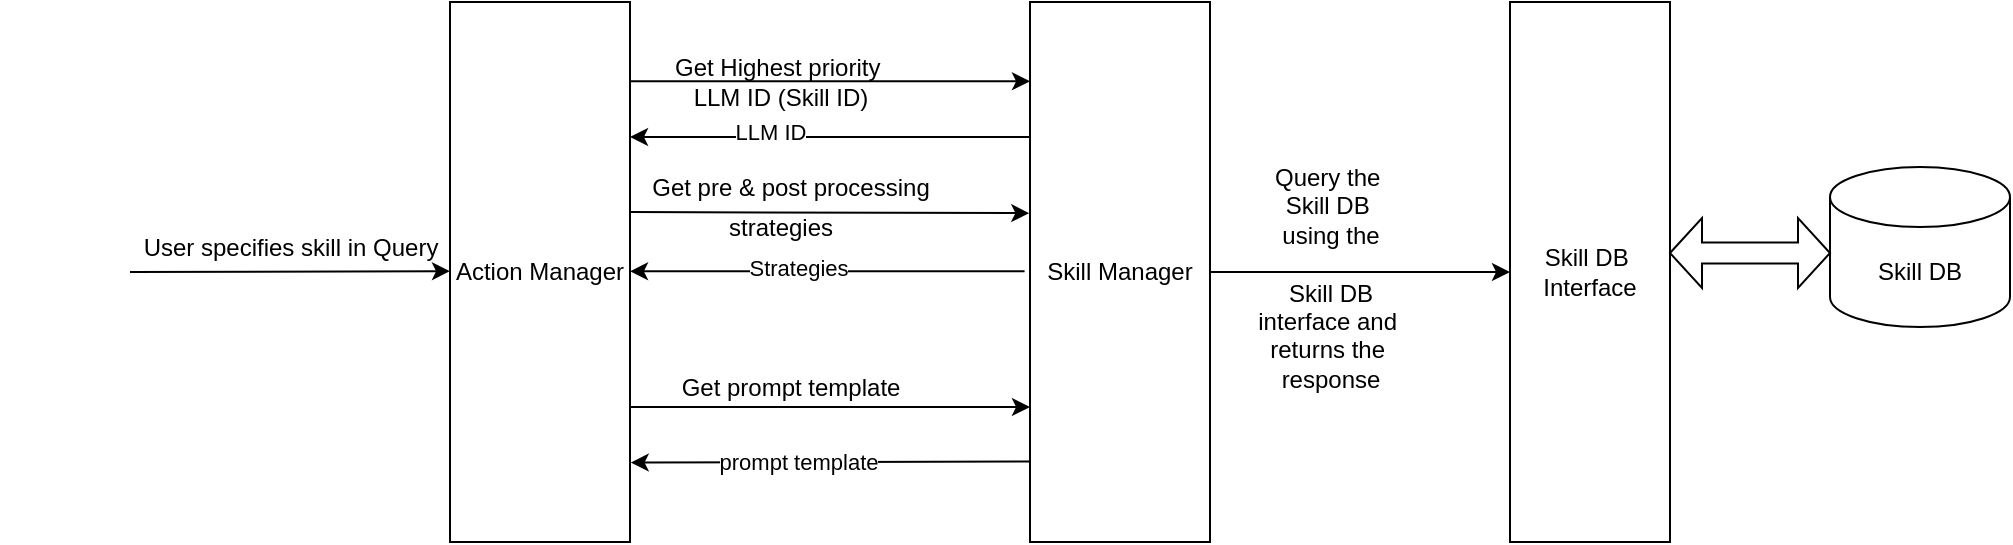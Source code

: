 <mxfile version="24.6.4" type="github">
  <diagram name="Page-1" id="9D6bF_lyKUEiErElbCuO">
    <mxGraphModel dx="2253" dy="692" grid="1" gridSize="10" guides="1" tooltips="1" connect="1" arrows="1" fold="1" page="1" pageScale="1" pageWidth="827" pageHeight="1169" math="0" shadow="0">
      <root>
        <mxCell id="0" />
        <mxCell id="1" parent="0" />
        <mxCell id="MOvSbtQbpHTzn6U8jJrC-1" style="edgeStyle=orthogonalEdgeStyle;rounded=0;orthogonalLoop=1;jettySize=auto;html=1;exitX=0.25;exitY=0;exitDx=0;exitDy=0;entryX=0.25;entryY=1;entryDx=0;entryDy=0;" edge="1" parent="1">
          <mxGeometry relative="1" as="geometry">
            <mxPoint x="180" y="449.67" as="sourcePoint" />
            <mxPoint x="390" y="449.67" as="targetPoint" />
          </mxGeometry>
        </mxCell>
        <mxCell id="MOvSbtQbpHTzn6U8jJrC-2" style="edgeStyle=orthogonalEdgeStyle;rounded=0;orthogonalLoop=1;jettySize=auto;html=1;exitX=0.75;exitY=0;exitDx=0;exitDy=0;entryX=0.75;entryY=1;entryDx=0;entryDy=0;" edge="1" parent="1" source="MOvSbtQbpHTzn6U8jJrC-3" target="MOvSbtQbpHTzn6U8jJrC-7">
          <mxGeometry relative="1" as="geometry" />
        </mxCell>
        <mxCell id="MOvSbtQbpHTzn6U8jJrC-3" value="Action Manager" style="rounded=0;whiteSpace=wrap;html=1;direction=south;" vertex="1" parent="1">
          <mxGeometry x="100" y="410" width="90" height="270" as="geometry" />
        </mxCell>
        <mxCell id="MOvSbtQbpHTzn6U8jJrC-4" value="" style="edgeStyle=orthogonalEdgeStyle;rounded=0;orthogonalLoop=1;jettySize=auto;html=1;" edge="1" parent="1" source="MOvSbtQbpHTzn6U8jJrC-7" target="MOvSbtQbpHTzn6U8jJrC-8">
          <mxGeometry relative="1" as="geometry" />
        </mxCell>
        <mxCell id="MOvSbtQbpHTzn6U8jJrC-5" style="edgeStyle=orthogonalEdgeStyle;rounded=0;orthogonalLoop=1;jettySize=auto;html=1;exitX=0.25;exitY=1;exitDx=0;exitDy=0;entryX=0.25;entryY=0;entryDx=0;entryDy=0;" edge="1" parent="1" source="MOvSbtQbpHTzn6U8jJrC-7" target="MOvSbtQbpHTzn6U8jJrC-3">
          <mxGeometry relative="1" as="geometry" />
        </mxCell>
        <mxCell id="MOvSbtQbpHTzn6U8jJrC-6" value="LLM ID" style="edgeLabel;html=1;align=center;verticalAlign=middle;resizable=0;points=[];" vertex="1" connectable="0" parent="MOvSbtQbpHTzn6U8jJrC-5">
          <mxGeometry x="0.305" y="-3" relative="1" as="geometry">
            <mxPoint as="offset" />
          </mxGeometry>
        </mxCell>
        <mxCell id="MOvSbtQbpHTzn6U8jJrC-7" value="Skill Manager" style="rounded=0;whiteSpace=wrap;html=1;direction=south;" vertex="1" parent="1">
          <mxGeometry x="390" y="410" width="90" height="270" as="geometry" />
        </mxCell>
        <mxCell id="MOvSbtQbpHTzn6U8jJrC-8" value="Skill DB&amp;nbsp;&lt;div&gt;Interface&lt;/div&gt;" style="rounded=0;whiteSpace=wrap;html=1;direction=south;" vertex="1" parent="1">
          <mxGeometry x="630" y="410" width="80" height="270" as="geometry" />
        </mxCell>
        <mxCell id="MOvSbtQbpHTzn6U8jJrC-9" value="Skill DB" style="shape=cylinder3;whiteSpace=wrap;html=1;boundedLbl=1;backgroundOutline=1;size=15;" vertex="1" parent="1">
          <mxGeometry x="790" y="492.5" width="90" height="80" as="geometry" />
        </mxCell>
        <mxCell id="MOvSbtQbpHTzn6U8jJrC-10" value="" style="shape=doubleArrow;whiteSpace=wrap;html=1;" vertex="1" parent="1">
          <mxGeometry x="710" y="518" width="80" height="35" as="geometry" />
        </mxCell>
        <mxCell id="MOvSbtQbpHTzn6U8jJrC-11" value="Get Highest priority&amp;nbsp;&lt;div&gt;LLM ID (Skill ID)&lt;/div&gt;" style="text;html=1;align=center;verticalAlign=middle;resizable=0;points=[];autosize=1;strokeColor=none;fillColor=none;" vertex="1" parent="1">
          <mxGeometry x="200" y="430" width="130" height="40" as="geometry" />
        </mxCell>
        <mxCell id="MOvSbtQbpHTzn6U8jJrC-12" value="" style="edgeStyle=none;orthogonalLoop=1;jettySize=auto;html=1;rounded=0;entryX=0.391;entryY=1.004;entryDx=0;entryDy=0;entryPerimeter=0;" edge="1" parent="1" target="MOvSbtQbpHTzn6U8jJrC-7">
          <mxGeometry width="100" relative="1" as="geometry">
            <mxPoint x="190" y="515" as="sourcePoint" />
            <mxPoint x="290" y="515" as="targetPoint" />
            <Array as="points" />
          </mxGeometry>
        </mxCell>
        <mxCell id="MOvSbtQbpHTzn6U8jJrC-13" value="Get pre &amp;amp; post processing" style="text;html=1;align=center;verticalAlign=middle;resizable=0;points=[];autosize=1;strokeColor=none;fillColor=none;" vertex="1" parent="1">
          <mxGeometry x="190" y="488" width="160" height="30" as="geometry" />
        </mxCell>
        <mxCell id="MOvSbtQbpHTzn6U8jJrC-14" value="strategies" style="text;html=1;align=center;verticalAlign=middle;resizable=0;points=[];autosize=1;strokeColor=none;fillColor=none;" vertex="1" parent="1">
          <mxGeometry x="225" y="508" width="80" height="30" as="geometry" />
        </mxCell>
        <mxCell id="MOvSbtQbpHTzn6U8jJrC-15" value="" style="edgeStyle=none;orthogonalLoop=1;jettySize=auto;html=1;rounded=0;entryX=0.48;entryY=-0.004;entryDx=0;entryDy=0;entryPerimeter=0;exitX=0.48;exitY=1.026;exitDx=0;exitDy=0;exitPerimeter=0;" edge="1" parent="1">
          <mxGeometry width="100" relative="1" as="geometry">
            <mxPoint x="387.3" y="544.67" as="sourcePoint" />
            <mxPoint x="190.0" y="544.67" as="targetPoint" />
            <Array as="points" />
          </mxGeometry>
        </mxCell>
        <mxCell id="MOvSbtQbpHTzn6U8jJrC-16" value="Strategies" style="edgeLabel;html=1;align=center;verticalAlign=middle;resizable=0;points=[];" vertex="1" connectable="0" parent="MOvSbtQbpHTzn6U8jJrC-15">
          <mxGeometry x="0.152" y="-2" relative="1" as="geometry">
            <mxPoint as="offset" />
          </mxGeometry>
        </mxCell>
        <mxCell id="MOvSbtQbpHTzn6U8jJrC-17" value="Get prompt template" style="text;html=1;align=center;verticalAlign=middle;resizable=0;points=[];autosize=1;strokeColor=none;fillColor=none;" vertex="1" parent="1">
          <mxGeometry x="205" y="588" width="130" height="30" as="geometry" />
        </mxCell>
        <mxCell id="MOvSbtQbpHTzn6U8jJrC-18" value="" style="edgeStyle=none;orthogonalLoop=1;jettySize=auto;html=1;rounded=0;entryX=0.853;entryY=-0.004;entryDx=0;entryDy=0;entryPerimeter=0;exitX=0.851;exitY=0.996;exitDx=0;exitDy=0;exitPerimeter=0;" edge="1" parent="1" source="MOvSbtQbpHTzn6U8jJrC-7" target="MOvSbtQbpHTzn6U8jJrC-3">
          <mxGeometry width="100" relative="1" as="geometry">
            <mxPoint x="280" y="640" as="sourcePoint" />
            <mxPoint x="380" y="640" as="targetPoint" />
            <Array as="points" />
          </mxGeometry>
        </mxCell>
        <mxCell id="MOvSbtQbpHTzn6U8jJrC-19" value="prompt template" style="edgeLabel;html=1;align=center;verticalAlign=middle;resizable=0;points=[];" vertex="1" connectable="0" parent="MOvSbtQbpHTzn6U8jJrC-18">
          <mxGeometry x="0.167" relative="1" as="geometry">
            <mxPoint as="offset" />
          </mxGeometry>
        </mxCell>
        <mxCell id="MOvSbtQbpHTzn6U8jJrC-20" value="Query the&amp;nbsp;&lt;div&gt;Skill DB&amp;nbsp;&lt;div&gt;using the&lt;/div&gt;&lt;div&gt;&lt;br&gt;&lt;/div&gt;&lt;div&gt;&amp;nbsp;Skill DB&amp;nbsp;&lt;div&gt;interface and&amp;nbsp;&lt;/div&gt;&lt;div&gt;returns the&amp;nbsp;&lt;/div&gt;&lt;div&gt;response&lt;/div&gt;&lt;/div&gt;&lt;/div&gt;" style="text;html=1;align=center;verticalAlign=middle;resizable=0;points=[];autosize=1;strokeColor=none;fillColor=none;" vertex="1" parent="1">
          <mxGeometry x="490" y="482.5" width="100" height="130" as="geometry" />
        </mxCell>
        <mxCell id="MOvSbtQbpHTzn6U8jJrC-21" value="" style="edgeStyle=none;orthogonalLoop=1;jettySize=auto;html=1;rounded=0;" edge="1" parent="1">
          <mxGeometry width="100" relative="1" as="geometry">
            <mxPoint x="-60" y="545" as="sourcePoint" />
            <mxPoint x="100" y="544.58" as="targetPoint" />
            <Array as="points" />
          </mxGeometry>
        </mxCell>
        <mxCell id="MOvSbtQbpHTzn6U8jJrC-22" value="&amp;nbsp; &amp;nbsp; &amp;nbsp; &amp;nbsp; &amp;nbsp; &amp;nbsp; &amp;nbsp; &amp;nbsp; &amp;nbsp; User specifies skill in Query" style="text;html=1;align=center;verticalAlign=middle;resizable=0;points=[];autosize=1;strokeColor=none;fillColor=none;" vertex="1" parent="1">
          <mxGeometry x="-125" y="518" width="230" height="30" as="geometry" />
        </mxCell>
      </root>
    </mxGraphModel>
  </diagram>
</mxfile>
